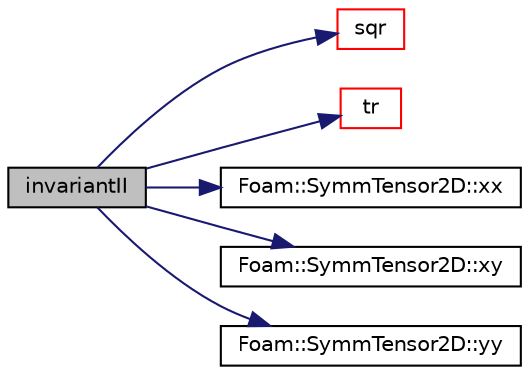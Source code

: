 digraph "invariantII"
{
  bgcolor="transparent";
  edge [fontname="Helvetica",fontsize="10",labelfontname="Helvetica",labelfontsize="10"];
  node [fontname="Helvetica",fontsize="10",shape=record];
  rankdir="LR";
  Node1 [label="invariantII",height=0.2,width=0.4,color="black", fillcolor="grey75", style="filled", fontcolor="black"];
  Node1 -> Node2 [color="midnightblue",fontsize="10",style="solid",fontname="Helvetica"];
  Node2 [label="sqr",height=0.2,width=0.4,color="red",URL="$a10974.html#a277dc11c581d53826ab5090b08f3b17b"];
  Node1 -> Node3 [color="midnightblue",fontsize="10",style="solid",fontname="Helvetica"];
  Node3 [label="tr",height=0.2,width=0.4,color="red",URL="$a10974.html#a16888f82e1accdb4c88dc9573a1dd02e"];
  Node1 -> Node4 [color="midnightblue",fontsize="10",style="solid",fontname="Helvetica"];
  Node4 [label="Foam::SymmTensor2D::xx",height=0.2,width=0.4,color="black",URL="$a02613.html#adefeff2f0e457c0e62a5e9d1292e3569"];
  Node1 -> Node5 [color="midnightblue",fontsize="10",style="solid",fontname="Helvetica"];
  Node5 [label="Foam::SymmTensor2D::xy",height=0.2,width=0.4,color="black",URL="$a02613.html#a9eba447e6738c78e6b0694c15b09236e"];
  Node1 -> Node6 [color="midnightblue",fontsize="10",style="solid",fontname="Helvetica"];
  Node6 [label="Foam::SymmTensor2D::yy",height=0.2,width=0.4,color="black",URL="$a02613.html#a1fabd792063b2f2c0c53693512a5baeb"];
}
